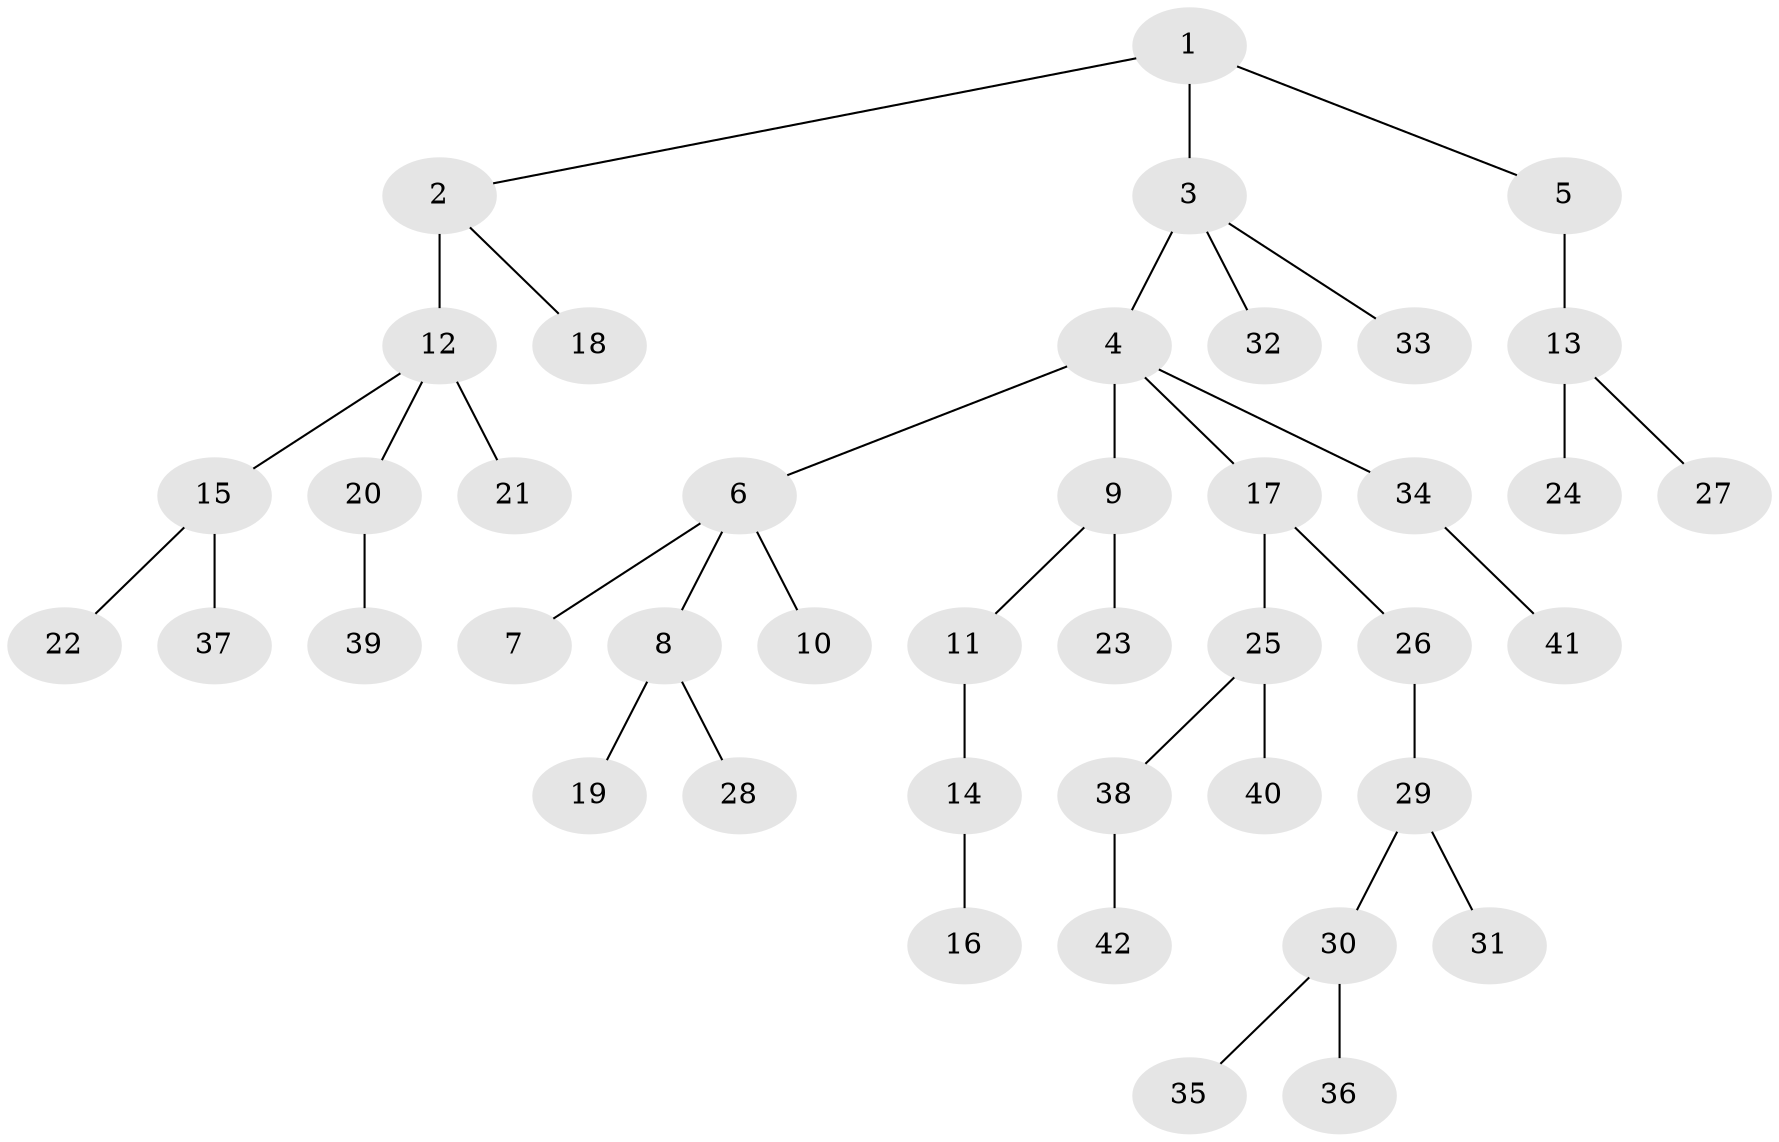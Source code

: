 // original degree distribution, {4: 0.0963855421686747, 3: 0.12048192771084337, 7: 0.024096385542168676, 2: 0.25301204819277107, 5: 0.012048192771084338, 1: 0.4939759036144578}
// Generated by graph-tools (version 1.1) at 2025/36/03/09/25 02:36:48]
// undirected, 42 vertices, 41 edges
graph export_dot {
graph [start="1"]
  node [color=gray90,style=filled];
  1;
  2;
  3;
  4;
  5;
  6;
  7;
  8;
  9;
  10;
  11;
  12;
  13;
  14;
  15;
  16;
  17;
  18;
  19;
  20;
  21;
  22;
  23;
  24;
  25;
  26;
  27;
  28;
  29;
  30;
  31;
  32;
  33;
  34;
  35;
  36;
  37;
  38;
  39;
  40;
  41;
  42;
  1 -- 2 [weight=1.0];
  1 -- 3 [weight=1.0];
  1 -- 5 [weight=1.0];
  2 -- 12 [weight=3.0];
  2 -- 18 [weight=1.0];
  3 -- 4 [weight=2.0];
  3 -- 32 [weight=1.0];
  3 -- 33 [weight=1.0];
  4 -- 6 [weight=1.0];
  4 -- 9 [weight=1.0];
  4 -- 17 [weight=1.0];
  4 -- 34 [weight=1.0];
  5 -- 13 [weight=2.0];
  6 -- 7 [weight=1.0];
  6 -- 8 [weight=1.0];
  6 -- 10 [weight=1.0];
  8 -- 19 [weight=1.0];
  8 -- 28 [weight=1.0];
  9 -- 11 [weight=1.0];
  9 -- 23 [weight=1.0];
  11 -- 14 [weight=2.0];
  12 -- 15 [weight=1.0];
  12 -- 20 [weight=1.0];
  12 -- 21 [weight=1.0];
  13 -- 24 [weight=1.0];
  13 -- 27 [weight=1.0];
  14 -- 16 [weight=1.0];
  15 -- 22 [weight=1.0];
  15 -- 37 [weight=2.0];
  17 -- 25 [weight=1.0];
  17 -- 26 [weight=2.0];
  20 -- 39 [weight=2.0];
  25 -- 38 [weight=1.0];
  25 -- 40 [weight=1.0];
  26 -- 29 [weight=1.0];
  29 -- 30 [weight=1.0];
  29 -- 31 [weight=1.0];
  30 -- 35 [weight=1.0];
  30 -- 36 [weight=2.0];
  34 -- 41 [weight=1.0];
  38 -- 42 [weight=1.0];
}

